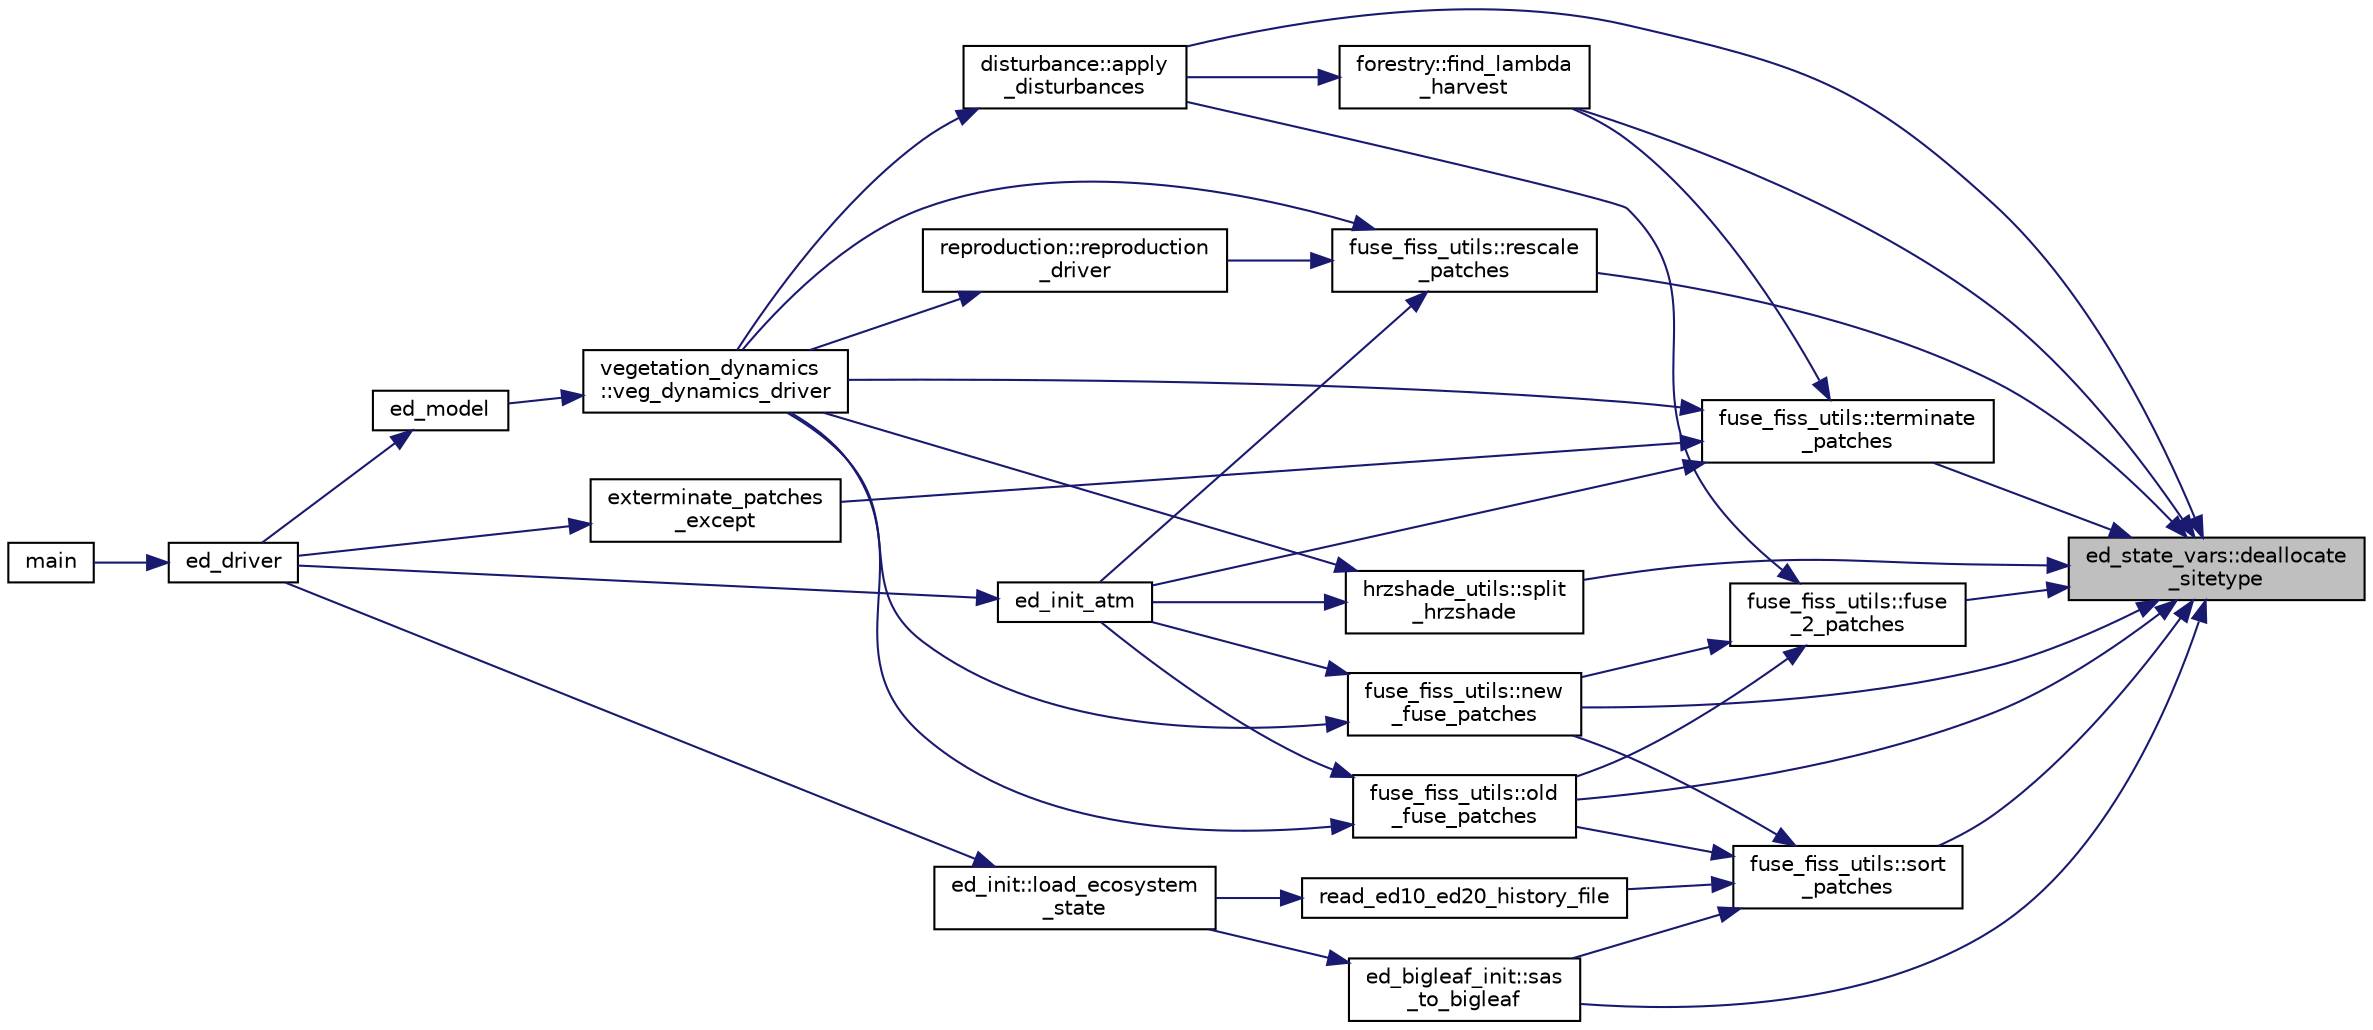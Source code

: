 digraph "ed_state_vars::deallocate_sitetype"
{
 // LATEX_PDF_SIZE
  edge [fontname="Helvetica",fontsize="10",labelfontname="Helvetica",labelfontsize="10"];
  node [fontname="Helvetica",fontsize="10",shape=record];
  rankdir="RL";
  Node1 [label="ed_state_vars::deallocate\l_sitetype",height=0.2,width=0.4,color="black", fillcolor="grey75", style="filled", fontcolor="black",tooltip="De-allocates all patch pointers."];
  Node1 -> Node2 [dir="back",color="midnightblue",fontsize="10",style="solid"];
  Node2 [label="disturbance::apply\l_disturbances",height=0.2,width=0.4,color="black", fillcolor="white", style="filled",URL="$namespacedisturbance.html#a033dedd1b8c920bd36b6fd04911c4e94",tooltip=" "];
  Node2 -> Node3 [dir="back",color="midnightblue",fontsize="10",style="solid"];
  Node3 [label="vegetation_dynamics\l::veg_dynamics_driver",height=0.2,width=0.4,color="black", fillcolor="white", style="filled",URL="$namespacevegetation__dynamics.html#ac0aac7ba29275bab000373bd850a36e6",tooltip=" "];
  Node3 -> Node4 [dir="back",color="midnightblue",fontsize="10",style="solid"];
  Node4 [label="ed_model",height=0.2,width=0.4,color="black", fillcolor="white", style="filled",URL="$ed__model_8_f90.html#a9804b9ca3fcb1b4e17171d786d50c32c",tooltip="Begins, updates, and outputs results from ecosystem simulation."];
  Node4 -> Node5 [dir="back",color="midnightblue",fontsize="10",style="solid"];
  Node5 [label="ed_driver",height=0.2,width=0.4,color="black", fillcolor="white", style="filled",URL="$ed__driver_8_f90.html#a5706bd8bee60960fe8166de1870e47da",tooltip=" "];
  Node5 -> Node6 [dir="back",color="midnightblue",fontsize="10",style="solid"];
  Node6 [label="main",height=0.2,width=0.4,color="black", fillcolor="white", style="filled",URL="$edmain_8_f90.html#a8ec2266d83cd6c0b762cbcbc92c0af3d",tooltip=" "];
  Node1 -> Node7 [dir="back",color="midnightblue",fontsize="10",style="solid"];
  Node7 [label="forestry::find_lambda\l_harvest",height=0.2,width=0.4,color="black", fillcolor="white", style="filled",URL="$namespaceforestry.html#a9b3256e9e2c491253767fefaa9e1f87b",tooltip=" "];
  Node7 -> Node2 [dir="back",color="midnightblue",fontsize="10",style="solid"];
  Node1 -> Node8 [dir="back",color="midnightblue",fontsize="10",style="solid"];
  Node8 [label="fuse_fiss_utils::fuse\l_2_patches",height=0.2,width=0.4,color="black", fillcolor="white", style="filled",URL="$namespacefuse__fiss__utils.html#a9d06bb3b18a9c6bf45b3cc30b01cb4be",tooltip="This subroutine will merge two patches into 1."];
  Node8 -> Node2 [dir="back",color="midnightblue",fontsize="10",style="solid"];
  Node8 -> Node9 [dir="back",color="midnightblue",fontsize="10",style="solid"];
  Node9 [label="fuse_fiss_utils::new\l_fuse_patches",height=0.2,width=0.4,color="black", fillcolor="white", style="filled",URL="$namespacefuse__fiss__utils.html#ab15ffcdcb79ee2bcb69f5a9954ca14ea",tooltip=" "];
  Node9 -> Node10 [dir="back",color="midnightblue",fontsize="10",style="solid"];
  Node10 [label="ed_init_atm",height=0.2,width=0.4,color="black", fillcolor="white", style="filled",URL="$ed__init__atm_8_f90.html#a67ae59514caf7fea8936bca72628f5ca",tooltip=" "];
  Node10 -> Node5 [dir="back",color="midnightblue",fontsize="10",style="solid"];
  Node9 -> Node3 [dir="back",color="midnightblue",fontsize="10",style="solid"];
  Node8 -> Node11 [dir="back",color="midnightblue",fontsize="10",style="solid"];
  Node11 [label="fuse_fiss_utils::old\l_fuse_patches",height=0.2,width=0.4,color="black", fillcolor="white", style="filled",URL="$namespacefuse__fiss__utils.html#a6776a45b5a81e01186fbac86854c6741",tooltip="This subroutine will perform patch fusion based on some similarity criteria to determine whether they..."];
  Node11 -> Node10 [dir="back",color="midnightblue",fontsize="10",style="solid"];
  Node11 -> Node3 [dir="back",color="midnightblue",fontsize="10",style="solid"];
  Node1 -> Node9 [dir="back",color="midnightblue",fontsize="10",style="solid"];
  Node1 -> Node11 [dir="back",color="midnightblue",fontsize="10",style="solid"];
  Node1 -> Node12 [dir="back",color="midnightblue",fontsize="10",style="solid"];
  Node12 [label="fuse_fiss_utils::rescale\l_patches",height=0.2,width=0.4,color="black", fillcolor="white", style="filled",URL="$namespacefuse__fiss__utils.html#ab3b0eeed8a63cc2f4b866ac243e25ec6",tooltip="This subroutine will rescale the area of the patches. This is almost the same as the terminate_patche..."];
  Node12 -> Node10 [dir="back",color="midnightblue",fontsize="10",style="solid"];
  Node12 -> Node13 [dir="back",color="midnightblue",fontsize="10",style="solid"];
  Node13 [label="reproduction::reproduction\l_driver",height=0.2,width=0.4,color="black", fillcolor="white", style="filled",URL="$namespacereproduction.html#ad090bf9d44a1ad3c3a31ab425e2bfa1f",tooltip=" "];
  Node13 -> Node3 [dir="back",color="midnightblue",fontsize="10",style="solid"];
  Node12 -> Node3 [dir="back",color="midnightblue",fontsize="10",style="solid"];
  Node1 -> Node14 [dir="back",color="midnightblue",fontsize="10",style="solid"];
  Node14 [label="ed_bigleaf_init::sas\l_to_bigleaf",height=0.2,width=0.4,color="black", fillcolor="white", style="filled",URL="$namespaceed__bigleaf__init.html#a45c8aa14d759e66b8b9f2bbe5f240005",tooltip=" "];
  Node14 -> Node15 [dir="back",color="midnightblue",fontsize="10",style="solid"];
  Node15 [label="ed_init::load_ecosystem\l_state",height=0.2,width=0.4,color="black", fillcolor="white", style="filled",URL="$namespaceed__init.html#a8181c9f2a37fc0800a7579090f3b3ed0",tooltip=" "];
  Node15 -> Node5 [dir="back",color="midnightblue",fontsize="10",style="solid"];
  Node1 -> Node16 [dir="back",color="midnightblue",fontsize="10",style="solid"];
  Node16 [label="fuse_fiss_utils::sort\l_patches",height=0.2,width=0.4,color="black", fillcolor="white", style="filled",URL="$namespacefuse__fiss__utils.html#a546d7beff2f991a07c8fbba91921ce5f",tooltip=" "];
  Node16 -> Node9 [dir="back",color="midnightblue",fontsize="10",style="solid"];
  Node16 -> Node11 [dir="back",color="midnightblue",fontsize="10",style="solid"];
  Node16 -> Node17 [dir="back",color="midnightblue",fontsize="10",style="solid"];
  Node17 [label="read_ed10_ed20_history_file",height=0.2,width=0.4,color="black", fillcolor="white", style="filled",URL="$ed__read__ed10__20__history_8f90.html#ae4e49e107b22c0bb119ee87348e513b8",tooltip=" "];
  Node17 -> Node15 [dir="back",color="midnightblue",fontsize="10",style="solid"];
  Node16 -> Node14 [dir="back",color="midnightblue",fontsize="10",style="solid"];
  Node1 -> Node18 [dir="back",color="midnightblue",fontsize="10",style="solid"];
  Node18 [label="hrzshade_utils::split\l_hrzshade",height=0.2,width=0.4,color="black", fillcolor="white", style="filled",URL="$namespacehrzshade__utils.html#ab6a570211a39b7be09b3603653e19296",tooltip=" "];
  Node18 -> Node10 [dir="back",color="midnightblue",fontsize="10",style="solid"];
  Node18 -> Node3 [dir="back",color="midnightblue",fontsize="10",style="solid"];
  Node1 -> Node19 [dir="back",color="midnightblue",fontsize="10",style="solid"];
  Node19 [label="fuse_fiss_utils::terminate\l_patches",height=0.2,width=0.4,color="black", fillcolor="white", style="filled",URL="$namespacefuse__fiss__utils.html#ac687a950d92b23661a3d3ef73b723201",tooltip="This subroutine will eliminate tiny or empty patches. This is intended to eliminate patches that have..."];
  Node19 -> Node10 [dir="back",color="midnightblue",fontsize="10",style="solid"];
  Node19 -> Node20 [dir="back",color="midnightblue",fontsize="10",style="solid"];
  Node20 [label="exterminate_patches\l_except",height=0.2,width=0.4,color="black", fillcolor="white", style="filled",URL="$ed__driver_8_f90.html#acbe29092ab1909380268a871fae36f22",tooltip=" "];
  Node20 -> Node5 [dir="back",color="midnightblue",fontsize="10",style="solid"];
  Node19 -> Node7 [dir="back",color="midnightblue",fontsize="10",style="solid"];
  Node19 -> Node3 [dir="back",color="midnightblue",fontsize="10",style="solid"];
}
